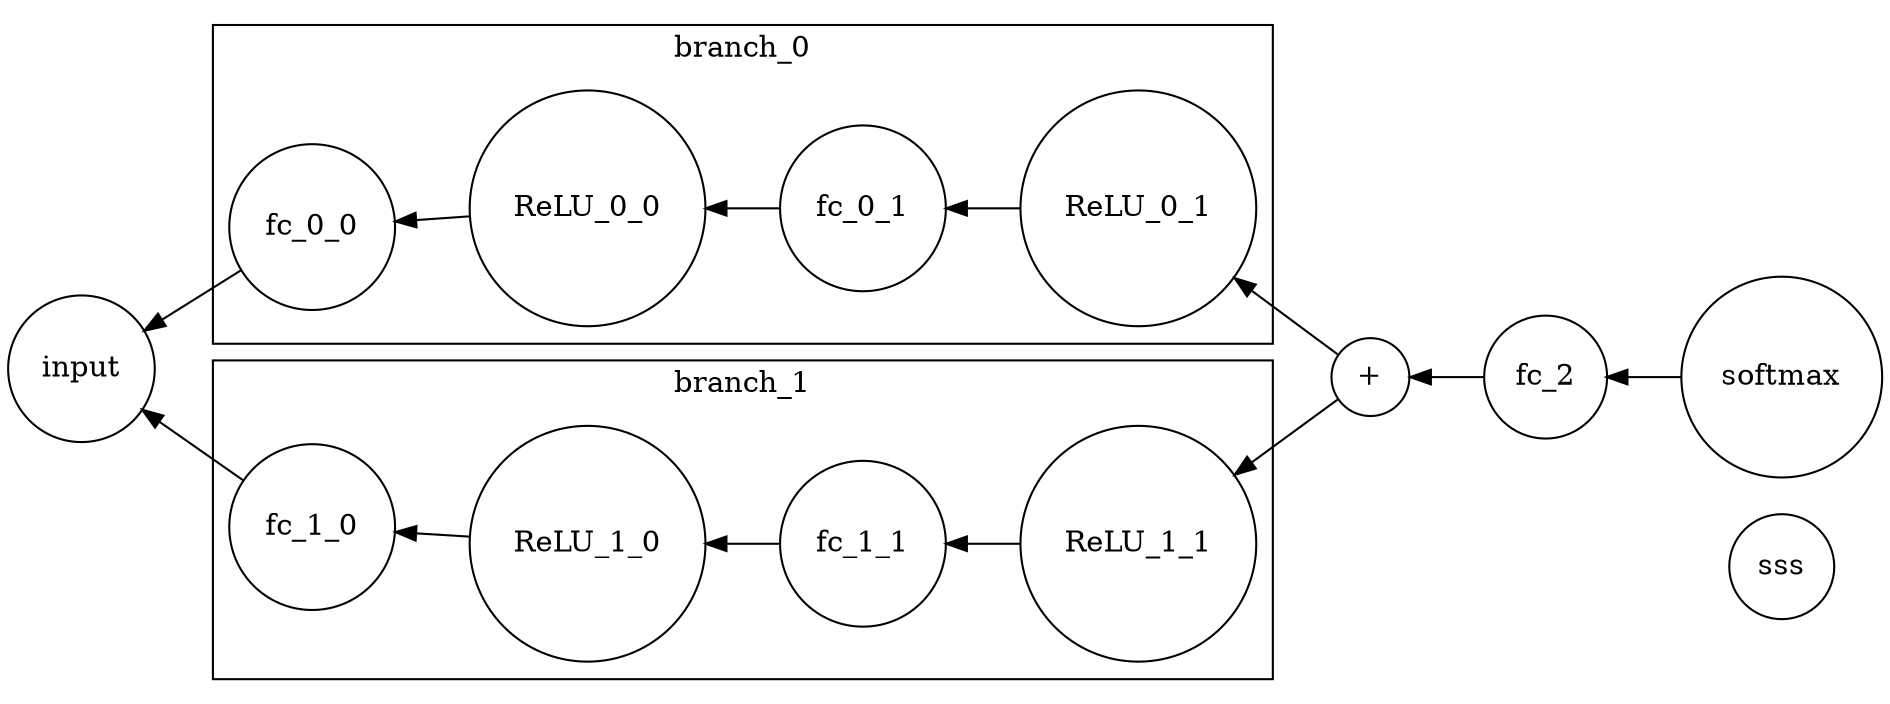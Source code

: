digraph {

	node [
		shape=circle;
	];
	graph [
		rankdir=RL;
	];

	sss;

	subgraph cluster_branch_0 {
		graph [
			label="branch_0"
		]
		ReLU_0_1 -> fc_0_1 -> ReLU_0_0 -> fc_0_0
	}

	subgraph cluster_branch_1 {
		graph [
			label="branch_1"
		]
		ReLU_1_1 -> fc_1_1 -> ReLU_1_0 -> fc_1_0
	}

	fc_0_0 -> input
	fc_1_0 -> input

	softmax -> fc_2 -> "+"
	"+" -> ReLU_0_1
	"+" -> ReLU_1_1

}